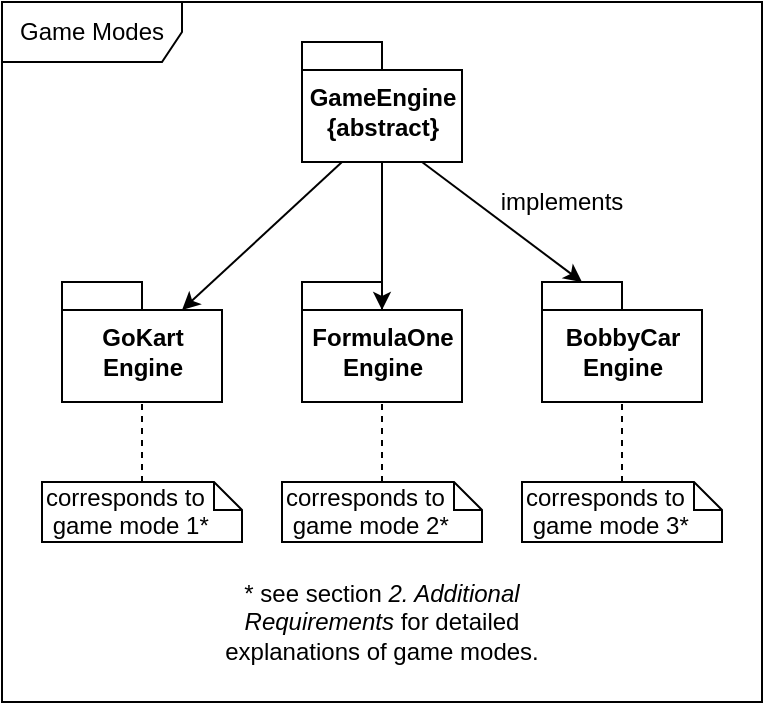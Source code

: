 <mxfile version="12.9.9" type="device"><diagram id="NragEU6HKfa4FQ4JCDa9" name="Page-1"><mxGraphModel dx="1106" dy="911" grid="1" gridSize="10" guides="1" tooltips="1" connect="1" arrows="1" fold="1" page="1" pageScale="1" pageWidth="827" pageHeight="1169" math="0" shadow="0"><root><mxCell id="0"/><mxCell id="1" parent="0"/><mxCell id="1ZkNjo06_Y-RlRnqOjTs-18" value="Game Modes" style="shape=umlFrame;whiteSpace=wrap;html=1;width=90;height=30;" vertex="1" parent="1"><mxGeometry x="170" y="420" width="380" height="350" as="geometry"/></mxCell><mxCell id="1ZkNjo06_Y-RlRnqOjTs-1" value="GameEngine&lt;br&gt;{abstract}" style="shape=folder;fontStyle=1;spacingTop=10;tabWidth=40;tabHeight=14;tabPosition=left;html=1;" vertex="1" parent="1"><mxGeometry x="320" y="440" width="80" height="60" as="geometry"/></mxCell><mxCell id="1ZkNjo06_Y-RlRnqOjTs-2" value="FormulaOne&lt;br&gt;Engine" style="shape=folder;fontStyle=1;spacingTop=10;tabWidth=40;tabHeight=14;tabPosition=left;html=1;" vertex="1" parent="1"><mxGeometry x="320" y="560" width="80" height="60" as="geometry"/></mxCell><mxCell id="1ZkNjo06_Y-RlRnqOjTs-3" value="GoKart&lt;br&gt;Engine" style="shape=folder;fontStyle=1;spacingTop=10;tabWidth=40;tabHeight=14;tabPosition=left;html=1;" vertex="1" parent="1"><mxGeometry x="200" y="560" width="80" height="60" as="geometry"/></mxCell><mxCell id="1ZkNjo06_Y-RlRnqOjTs-5" value="BobbyCar&lt;br&gt;Engine" style="shape=folder;fontStyle=1;spacingTop=10;tabWidth=40;tabHeight=14;tabPosition=left;html=1;" vertex="1" parent="1"><mxGeometry x="440" y="560" width="80" height="60" as="geometry"/></mxCell><mxCell id="1ZkNjo06_Y-RlRnqOjTs-7" value="&lt;font style=&quot;font-size: 12px&quot;&gt;corresponds to&lt;br&gt;&amp;nbsp;game mode 1*&lt;/font&gt;" style="shape=note;whiteSpace=wrap;html=1;size=14;verticalAlign=top;align=left;spacingTop=-6;" vertex="1" parent="1"><mxGeometry x="190" y="660" width="100" height="30" as="geometry"/></mxCell><mxCell id="1ZkNjo06_Y-RlRnqOjTs-8" value="&lt;font style=&quot;font-size: 12px&quot;&gt;corresponds to&lt;br&gt;&amp;nbsp;game mode 2*&lt;/font&gt;" style="shape=note;whiteSpace=wrap;html=1;size=14;verticalAlign=top;align=left;spacingTop=-6;" vertex="1" parent="1"><mxGeometry x="310" y="660" width="100" height="30" as="geometry"/></mxCell><mxCell id="1ZkNjo06_Y-RlRnqOjTs-9" value="&lt;font style=&quot;font-size: 12px&quot;&gt;corresponds to&lt;br&gt;&amp;nbsp;game mode 3*&lt;/font&gt;" style="shape=note;whiteSpace=wrap;html=1;size=14;verticalAlign=top;align=left;spacingTop=-6;" vertex="1" parent="1"><mxGeometry x="430" y="660" width="100" height="30" as="geometry"/></mxCell><mxCell id="1ZkNjo06_Y-RlRnqOjTs-10" value="" style="endArrow=none;dashed=1;html=1;entryX=0.5;entryY=1;entryDx=0;entryDy=0;entryPerimeter=0;exitX=0.5;exitY=0;exitDx=0;exitDy=0;exitPerimeter=0;" edge="1" parent="1" source="1ZkNjo06_Y-RlRnqOjTs-7" target="1ZkNjo06_Y-RlRnqOjTs-3"><mxGeometry width="50" height="50" relative="1" as="geometry"><mxPoint x="180" y="490" as="sourcePoint"/><mxPoint x="230" y="440" as="targetPoint"/></mxGeometry></mxCell><mxCell id="1ZkNjo06_Y-RlRnqOjTs-11" value="" style="endArrow=none;dashed=1;html=1;entryX=0.5;entryY=1;entryDx=0;entryDy=0;entryPerimeter=0;exitX=0.5;exitY=0;exitDx=0;exitDy=0;exitPerimeter=0;" edge="1" parent="1" source="1ZkNjo06_Y-RlRnqOjTs-8" target="1ZkNjo06_Y-RlRnqOjTs-2"><mxGeometry width="50" height="50" relative="1" as="geometry"><mxPoint x="250" y="670" as="sourcePoint"/><mxPoint x="250" y="630" as="targetPoint"/></mxGeometry></mxCell><mxCell id="1ZkNjo06_Y-RlRnqOjTs-12" value="" style="endArrow=none;dashed=1;html=1;entryX=0.5;entryY=1;entryDx=0;entryDy=0;entryPerimeter=0;exitX=0.5;exitY=0;exitDx=0;exitDy=0;exitPerimeter=0;" edge="1" parent="1" source="1ZkNjo06_Y-RlRnqOjTs-9" target="1ZkNjo06_Y-RlRnqOjTs-5"><mxGeometry width="50" height="50" relative="1" as="geometry"><mxPoint x="260" y="680" as="sourcePoint"/><mxPoint x="260" y="640" as="targetPoint"/></mxGeometry></mxCell><mxCell id="1ZkNjo06_Y-RlRnqOjTs-13" value="" style="endArrow=classic;html=1;entryX=0;entryY=0;entryDx=60;entryDy=14;entryPerimeter=0;exitX=0.25;exitY=1;exitDx=0;exitDy=0;exitPerimeter=0;" edge="1" parent="1" source="1ZkNjo06_Y-RlRnqOjTs-1" target="1ZkNjo06_Y-RlRnqOjTs-3"><mxGeometry width="50" height="50" relative="1" as="geometry"><mxPoint x="190" y="460" as="sourcePoint"/><mxPoint x="240" y="410" as="targetPoint"/></mxGeometry></mxCell><mxCell id="1ZkNjo06_Y-RlRnqOjTs-14" value="" style="endArrow=classic;html=1;entryX=0;entryY=0;entryDx=40;entryDy=14;entryPerimeter=0;exitX=0.5;exitY=1;exitDx=0;exitDy=0;exitPerimeter=0;" edge="1" parent="1" source="1ZkNjo06_Y-RlRnqOjTs-1" target="1ZkNjo06_Y-RlRnqOjTs-2"><mxGeometry width="50" height="50" relative="1" as="geometry"><mxPoint x="350" y="510" as="sourcePoint"/><mxPoint x="270" y="584" as="targetPoint"/></mxGeometry></mxCell><mxCell id="1ZkNjo06_Y-RlRnqOjTs-15" value="" style="endArrow=classic;html=1;entryX=0;entryY=0;entryDx=20;entryDy=0;entryPerimeter=0;exitX=0.75;exitY=1;exitDx=0;exitDy=0;exitPerimeter=0;" edge="1" parent="1" source="1ZkNjo06_Y-RlRnqOjTs-1" target="1ZkNjo06_Y-RlRnqOjTs-5"><mxGeometry width="50" height="50" relative="1" as="geometry"><mxPoint x="370" y="510" as="sourcePoint"/><mxPoint x="370" y="584" as="targetPoint"/></mxGeometry></mxCell><mxCell id="1ZkNjo06_Y-RlRnqOjTs-16" value="implements" style="text;html=1;strokeColor=none;fillColor=none;align=center;verticalAlign=middle;whiteSpace=wrap;rounded=0;" vertex="1" parent="1"><mxGeometry x="430" y="510" width="40" height="20" as="geometry"/></mxCell><mxCell id="1ZkNjo06_Y-RlRnqOjTs-17" value="* see section &lt;i&gt;2. Additional Requirements &lt;/i&gt;for detailed explanations of game modes." style="text;html=1;strokeColor=none;fillColor=none;align=center;verticalAlign=middle;whiteSpace=wrap;rounded=0;" vertex="1" parent="1"><mxGeometry x="265" y="720" width="190" height="20" as="geometry"/></mxCell></root></mxGraphModel></diagram></mxfile>
